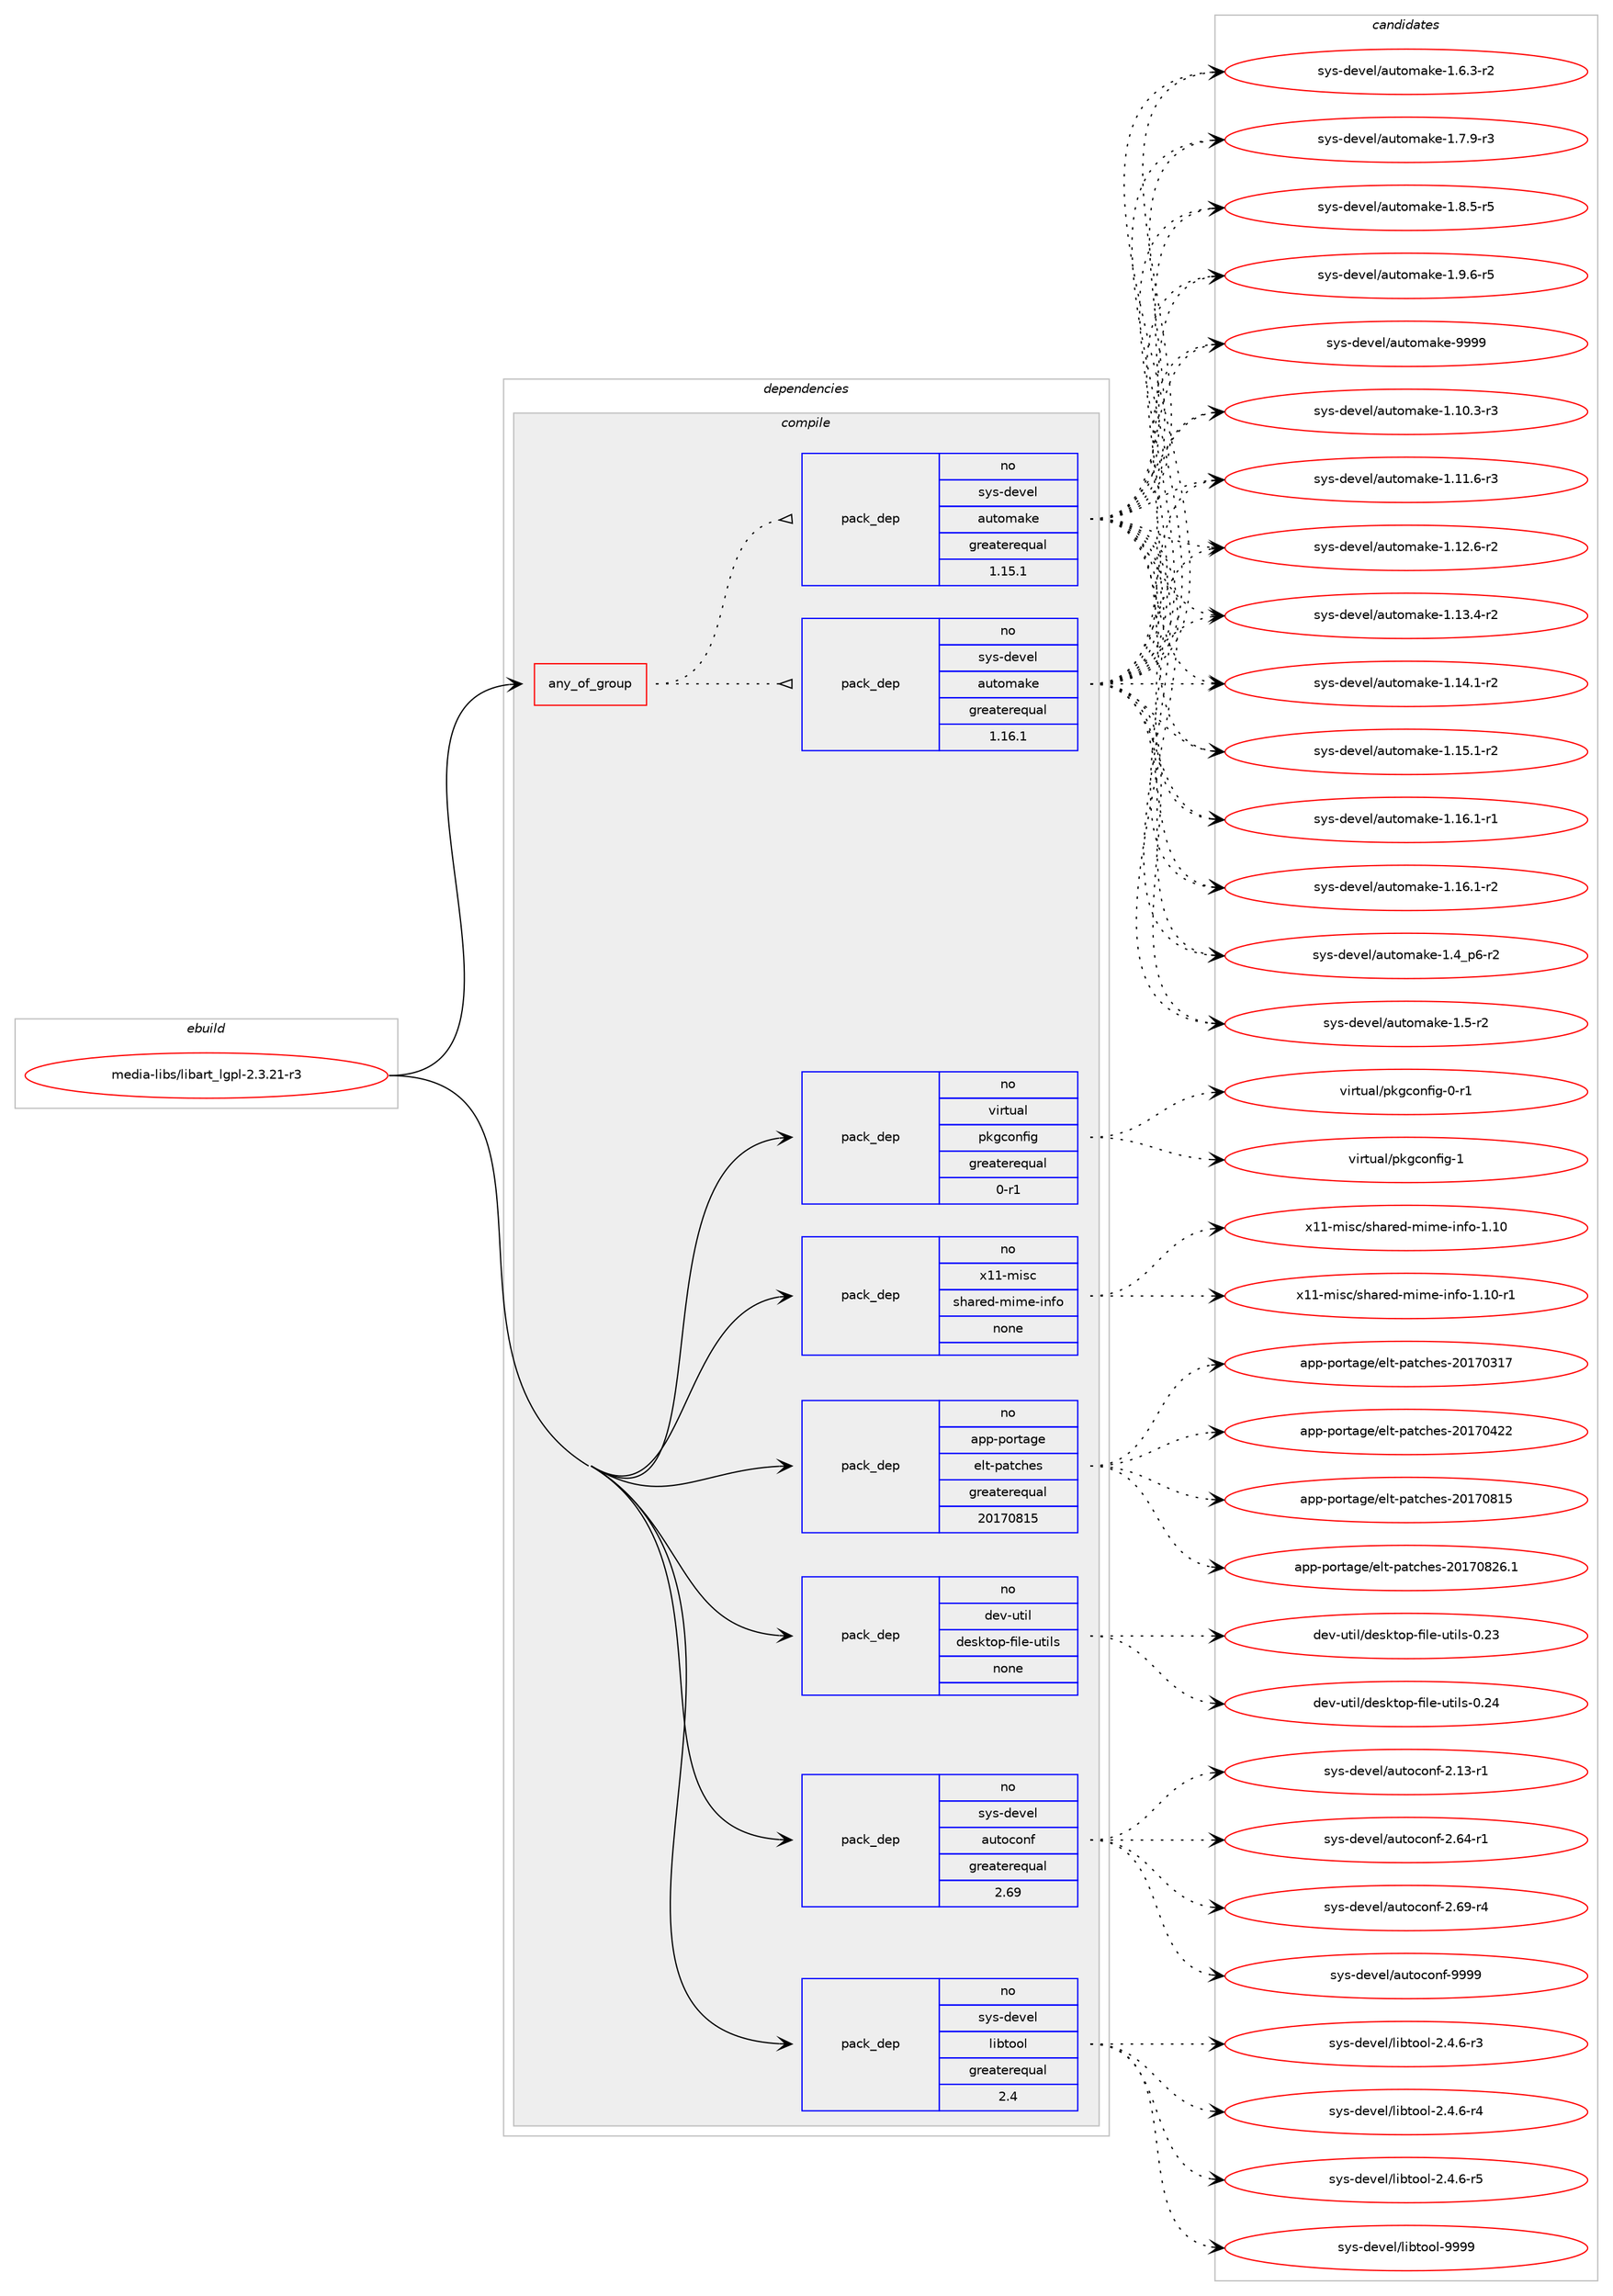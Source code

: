 digraph prolog {

# *************
# Graph options
# *************

newrank=true;
concentrate=true;
compound=true;
graph [rankdir=LR,fontname=Helvetica,fontsize=10,ranksep=1.5];#, ranksep=2.5, nodesep=0.2];
edge  [arrowhead=vee];
node  [fontname=Helvetica,fontsize=10];

# **********
# The ebuild
# **********

subgraph cluster_leftcol {
color=gray;
rank=same;
label=<<i>ebuild</i>>;
id [label="media-libs/libart_lgpl-2.3.21-r3", color=red, width=4, href="../media-libs/libart_lgpl-2.3.21-r3.svg"];
}

# ****************
# The dependencies
# ****************

subgraph cluster_midcol {
color=gray;
label=<<i>dependencies</i>>;
subgraph cluster_compile {
fillcolor="#eeeeee";
style=filled;
label=<<i>compile</i>>;
subgraph any13238 {
dependency786886 [label=<<TABLE BORDER="0" CELLBORDER="1" CELLSPACING="0" CELLPADDING="4"><TR><TD CELLPADDING="10">any_of_group</TD></TR></TABLE>>, shape=none, color=red];subgraph pack581833 {
dependency786887 [label=<<TABLE BORDER="0" CELLBORDER="1" CELLSPACING="0" CELLPADDING="4" WIDTH="220"><TR><TD ROWSPAN="6" CELLPADDING="30">pack_dep</TD></TR><TR><TD WIDTH="110">no</TD></TR><TR><TD>sys-devel</TD></TR><TR><TD>automake</TD></TR><TR><TD>greaterequal</TD></TR><TR><TD>1.16.1</TD></TR></TABLE>>, shape=none, color=blue];
}
dependency786886:e -> dependency786887:w [weight=20,style="dotted",arrowhead="oinv"];
subgraph pack581834 {
dependency786888 [label=<<TABLE BORDER="0" CELLBORDER="1" CELLSPACING="0" CELLPADDING="4" WIDTH="220"><TR><TD ROWSPAN="6" CELLPADDING="30">pack_dep</TD></TR><TR><TD WIDTH="110">no</TD></TR><TR><TD>sys-devel</TD></TR><TR><TD>automake</TD></TR><TR><TD>greaterequal</TD></TR><TR><TD>1.15.1</TD></TR></TABLE>>, shape=none, color=blue];
}
dependency786886:e -> dependency786888:w [weight=20,style="dotted",arrowhead="oinv"];
}
id:e -> dependency786886:w [weight=20,style="solid",arrowhead="vee"];
subgraph pack581835 {
dependency786889 [label=<<TABLE BORDER="0" CELLBORDER="1" CELLSPACING="0" CELLPADDING="4" WIDTH="220"><TR><TD ROWSPAN="6" CELLPADDING="30">pack_dep</TD></TR><TR><TD WIDTH="110">no</TD></TR><TR><TD>app-portage</TD></TR><TR><TD>elt-patches</TD></TR><TR><TD>greaterequal</TD></TR><TR><TD>20170815</TD></TR></TABLE>>, shape=none, color=blue];
}
id:e -> dependency786889:w [weight=20,style="solid",arrowhead="vee"];
subgraph pack581836 {
dependency786890 [label=<<TABLE BORDER="0" CELLBORDER="1" CELLSPACING="0" CELLPADDING="4" WIDTH="220"><TR><TD ROWSPAN="6" CELLPADDING="30">pack_dep</TD></TR><TR><TD WIDTH="110">no</TD></TR><TR><TD>dev-util</TD></TR><TR><TD>desktop-file-utils</TD></TR><TR><TD>none</TD></TR><TR><TD></TD></TR></TABLE>>, shape=none, color=blue];
}
id:e -> dependency786890:w [weight=20,style="solid",arrowhead="vee"];
subgraph pack581837 {
dependency786891 [label=<<TABLE BORDER="0" CELLBORDER="1" CELLSPACING="0" CELLPADDING="4" WIDTH="220"><TR><TD ROWSPAN="6" CELLPADDING="30">pack_dep</TD></TR><TR><TD WIDTH="110">no</TD></TR><TR><TD>sys-devel</TD></TR><TR><TD>autoconf</TD></TR><TR><TD>greaterequal</TD></TR><TR><TD>2.69</TD></TR></TABLE>>, shape=none, color=blue];
}
id:e -> dependency786891:w [weight=20,style="solid",arrowhead="vee"];
subgraph pack581838 {
dependency786892 [label=<<TABLE BORDER="0" CELLBORDER="1" CELLSPACING="0" CELLPADDING="4" WIDTH="220"><TR><TD ROWSPAN="6" CELLPADDING="30">pack_dep</TD></TR><TR><TD WIDTH="110">no</TD></TR><TR><TD>sys-devel</TD></TR><TR><TD>libtool</TD></TR><TR><TD>greaterequal</TD></TR><TR><TD>2.4</TD></TR></TABLE>>, shape=none, color=blue];
}
id:e -> dependency786892:w [weight=20,style="solid",arrowhead="vee"];
subgraph pack581839 {
dependency786893 [label=<<TABLE BORDER="0" CELLBORDER="1" CELLSPACING="0" CELLPADDING="4" WIDTH="220"><TR><TD ROWSPAN="6" CELLPADDING="30">pack_dep</TD></TR><TR><TD WIDTH="110">no</TD></TR><TR><TD>virtual</TD></TR><TR><TD>pkgconfig</TD></TR><TR><TD>greaterequal</TD></TR><TR><TD>0-r1</TD></TR></TABLE>>, shape=none, color=blue];
}
id:e -> dependency786893:w [weight=20,style="solid",arrowhead="vee"];
subgraph pack581840 {
dependency786894 [label=<<TABLE BORDER="0" CELLBORDER="1" CELLSPACING="0" CELLPADDING="4" WIDTH="220"><TR><TD ROWSPAN="6" CELLPADDING="30">pack_dep</TD></TR><TR><TD WIDTH="110">no</TD></TR><TR><TD>x11-misc</TD></TR><TR><TD>shared-mime-info</TD></TR><TR><TD>none</TD></TR><TR><TD></TD></TR></TABLE>>, shape=none, color=blue];
}
id:e -> dependency786894:w [weight=20,style="solid",arrowhead="vee"];
}
subgraph cluster_compileandrun {
fillcolor="#eeeeee";
style=filled;
label=<<i>compile and run</i>>;
}
subgraph cluster_run {
fillcolor="#eeeeee";
style=filled;
label=<<i>run</i>>;
}
}

# **************
# The candidates
# **************

subgraph cluster_choices {
rank=same;
color=gray;
label=<<i>candidates</i>>;

subgraph choice581833 {
color=black;
nodesep=1;
choice11512111545100101118101108479711711611110997107101454946494846514511451 [label="sys-devel/automake-1.10.3-r3", color=red, width=4,href="../sys-devel/automake-1.10.3-r3.svg"];
choice11512111545100101118101108479711711611110997107101454946494946544511451 [label="sys-devel/automake-1.11.6-r3", color=red, width=4,href="../sys-devel/automake-1.11.6-r3.svg"];
choice11512111545100101118101108479711711611110997107101454946495046544511450 [label="sys-devel/automake-1.12.6-r2", color=red, width=4,href="../sys-devel/automake-1.12.6-r2.svg"];
choice11512111545100101118101108479711711611110997107101454946495146524511450 [label="sys-devel/automake-1.13.4-r2", color=red, width=4,href="../sys-devel/automake-1.13.4-r2.svg"];
choice11512111545100101118101108479711711611110997107101454946495246494511450 [label="sys-devel/automake-1.14.1-r2", color=red, width=4,href="../sys-devel/automake-1.14.1-r2.svg"];
choice11512111545100101118101108479711711611110997107101454946495346494511450 [label="sys-devel/automake-1.15.1-r2", color=red, width=4,href="../sys-devel/automake-1.15.1-r2.svg"];
choice11512111545100101118101108479711711611110997107101454946495446494511449 [label="sys-devel/automake-1.16.1-r1", color=red, width=4,href="../sys-devel/automake-1.16.1-r1.svg"];
choice11512111545100101118101108479711711611110997107101454946495446494511450 [label="sys-devel/automake-1.16.1-r2", color=red, width=4,href="../sys-devel/automake-1.16.1-r2.svg"];
choice115121115451001011181011084797117116111109971071014549465295112544511450 [label="sys-devel/automake-1.4_p6-r2", color=red, width=4,href="../sys-devel/automake-1.4_p6-r2.svg"];
choice11512111545100101118101108479711711611110997107101454946534511450 [label="sys-devel/automake-1.5-r2", color=red, width=4,href="../sys-devel/automake-1.5-r2.svg"];
choice115121115451001011181011084797117116111109971071014549465446514511450 [label="sys-devel/automake-1.6.3-r2", color=red, width=4,href="../sys-devel/automake-1.6.3-r2.svg"];
choice115121115451001011181011084797117116111109971071014549465546574511451 [label="sys-devel/automake-1.7.9-r3", color=red, width=4,href="../sys-devel/automake-1.7.9-r3.svg"];
choice115121115451001011181011084797117116111109971071014549465646534511453 [label="sys-devel/automake-1.8.5-r5", color=red, width=4,href="../sys-devel/automake-1.8.5-r5.svg"];
choice115121115451001011181011084797117116111109971071014549465746544511453 [label="sys-devel/automake-1.9.6-r5", color=red, width=4,href="../sys-devel/automake-1.9.6-r5.svg"];
choice115121115451001011181011084797117116111109971071014557575757 [label="sys-devel/automake-9999", color=red, width=4,href="../sys-devel/automake-9999.svg"];
dependency786887:e -> choice11512111545100101118101108479711711611110997107101454946494846514511451:w [style=dotted,weight="100"];
dependency786887:e -> choice11512111545100101118101108479711711611110997107101454946494946544511451:w [style=dotted,weight="100"];
dependency786887:e -> choice11512111545100101118101108479711711611110997107101454946495046544511450:w [style=dotted,weight="100"];
dependency786887:e -> choice11512111545100101118101108479711711611110997107101454946495146524511450:w [style=dotted,weight="100"];
dependency786887:e -> choice11512111545100101118101108479711711611110997107101454946495246494511450:w [style=dotted,weight="100"];
dependency786887:e -> choice11512111545100101118101108479711711611110997107101454946495346494511450:w [style=dotted,weight="100"];
dependency786887:e -> choice11512111545100101118101108479711711611110997107101454946495446494511449:w [style=dotted,weight="100"];
dependency786887:e -> choice11512111545100101118101108479711711611110997107101454946495446494511450:w [style=dotted,weight="100"];
dependency786887:e -> choice115121115451001011181011084797117116111109971071014549465295112544511450:w [style=dotted,weight="100"];
dependency786887:e -> choice11512111545100101118101108479711711611110997107101454946534511450:w [style=dotted,weight="100"];
dependency786887:e -> choice115121115451001011181011084797117116111109971071014549465446514511450:w [style=dotted,weight="100"];
dependency786887:e -> choice115121115451001011181011084797117116111109971071014549465546574511451:w [style=dotted,weight="100"];
dependency786887:e -> choice115121115451001011181011084797117116111109971071014549465646534511453:w [style=dotted,weight="100"];
dependency786887:e -> choice115121115451001011181011084797117116111109971071014549465746544511453:w [style=dotted,weight="100"];
dependency786887:e -> choice115121115451001011181011084797117116111109971071014557575757:w [style=dotted,weight="100"];
}
subgraph choice581834 {
color=black;
nodesep=1;
choice11512111545100101118101108479711711611110997107101454946494846514511451 [label="sys-devel/automake-1.10.3-r3", color=red, width=4,href="../sys-devel/automake-1.10.3-r3.svg"];
choice11512111545100101118101108479711711611110997107101454946494946544511451 [label="sys-devel/automake-1.11.6-r3", color=red, width=4,href="../sys-devel/automake-1.11.6-r3.svg"];
choice11512111545100101118101108479711711611110997107101454946495046544511450 [label="sys-devel/automake-1.12.6-r2", color=red, width=4,href="../sys-devel/automake-1.12.6-r2.svg"];
choice11512111545100101118101108479711711611110997107101454946495146524511450 [label="sys-devel/automake-1.13.4-r2", color=red, width=4,href="../sys-devel/automake-1.13.4-r2.svg"];
choice11512111545100101118101108479711711611110997107101454946495246494511450 [label="sys-devel/automake-1.14.1-r2", color=red, width=4,href="../sys-devel/automake-1.14.1-r2.svg"];
choice11512111545100101118101108479711711611110997107101454946495346494511450 [label="sys-devel/automake-1.15.1-r2", color=red, width=4,href="../sys-devel/automake-1.15.1-r2.svg"];
choice11512111545100101118101108479711711611110997107101454946495446494511449 [label="sys-devel/automake-1.16.1-r1", color=red, width=4,href="../sys-devel/automake-1.16.1-r1.svg"];
choice11512111545100101118101108479711711611110997107101454946495446494511450 [label="sys-devel/automake-1.16.1-r2", color=red, width=4,href="../sys-devel/automake-1.16.1-r2.svg"];
choice115121115451001011181011084797117116111109971071014549465295112544511450 [label="sys-devel/automake-1.4_p6-r2", color=red, width=4,href="../sys-devel/automake-1.4_p6-r2.svg"];
choice11512111545100101118101108479711711611110997107101454946534511450 [label="sys-devel/automake-1.5-r2", color=red, width=4,href="../sys-devel/automake-1.5-r2.svg"];
choice115121115451001011181011084797117116111109971071014549465446514511450 [label="sys-devel/automake-1.6.3-r2", color=red, width=4,href="../sys-devel/automake-1.6.3-r2.svg"];
choice115121115451001011181011084797117116111109971071014549465546574511451 [label="sys-devel/automake-1.7.9-r3", color=red, width=4,href="../sys-devel/automake-1.7.9-r3.svg"];
choice115121115451001011181011084797117116111109971071014549465646534511453 [label="sys-devel/automake-1.8.5-r5", color=red, width=4,href="../sys-devel/automake-1.8.5-r5.svg"];
choice115121115451001011181011084797117116111109971071014549465746544511453 [label="sys-devel/automake-1.9.6-r5", color=red, width=4,href="../sys-devel/automake-1.9.6-r5.svg"];
choice115121115451001011181011084797117116111109971071014557575757 [label="sys-devel/automake-9999", color=red, width=4,href="../sys-devel/automake-9999.svg"];
dependency786888:e -> choice11512111545100101118101108479711711611110997107101454946494846514511451:w [style=dotted,weight="100"];
dependency786888:e -> choice11512111545100101118101108479711711611110997107101454946494946544511451:w [style=dotted,weight="100"];
dependency786888:e -> choice11512111545100101118101108479711711611110997107101454946495046544511450:w [style=dotted,weight="100"];
dependency786888:e -> choice11512111545100101118101108479711711611110997107101454946495146524511450:w [style=dotted,weight="100"];
dependency786888:e -> choice11512111545100101118101108479711711611110997107101454946495246494511450:w [style=dotted,weight="100"];
dependency786888:e -> choice11512111545100101118101108479711711611110997107101454946495346494511450:w [style=dotted,weight="100"];
dependency786888:e -> choice11512111545100101118101108479711711611110997107101454946495446494511449:w [style=dotted,weight="100"];
dependency786888:e -> choice11512111545100101118101108479711711611110997107101454946495446494511450:w [style=dotted,weight="100"];
dependency786888:e -> choice115121115451001011181011084797117116111109971071014549465295112544511450:w [style=dotted,weight="100"];
dependency786888:e -> choice11512111545100101118101108479711711611110997107101454946534511450:w [style=dotted,weight="100"];
dependency786888:e -> choice115121115451001011181011084797117116111109971071014549465446514511450:w [style=dotted,weight="100"];
dependency786888:e -> choice115121115451001011181011084797117116111109971071014549465546574511451:w [style=dotted,weight="100"];
dependency786888:e -> choice115121115451001011181011084797117116111109971071014549465646534511453:w [style=dotted,weight="100"];
dependency786888:e -> choice115121115451001011181011084797117116111109971071014549465746544511453:w [style=dotted,weight="100"];
dependency786888:e -> choice115121115451001011181011084797117116111109971071014557575757:w [style=dotted,weight="100"];
}
subgraph choice581835 {
color=black;
nodesep=1;
choice97112112451121111141169710310147101108116451129711699104101115455048495548514955 [label="app-portage/elt-patches-20170317", color=red, width=4,href="../app-portage/elt-patches-20170317.svg"];
choice97112112451121111141169710310147101108116451129711699104101115455048495548525050 [label="app-portage/elt-patches-20170422", color=red, width=4,href="../app-portage/elt-patches-20170422.svg"];
choice97112112451121111141169710310147101108116451129711699104101115455048495548564953 [label="app-portage/elt-patches-20170815", color=red, width=4,href="../app-portage/elt-patches-20170815.svg"];
choice971121124511211111411697103101471011081164511297116991041011154550484955485650544649 [label="app-portage/elt-patches-20170826.1", color=red, width=4,href="../app-portage/elt-patches-20170826.1.svg"];
dependency786889:e -> choice97112112451121111141169710310147101108116451129711699104101115455048495548514955:w [style=dotted,weight="100"];
dependency786889:e -> choice97112112451121111141169710310147101108116451129711699104101115455048495548525050:w [style=dotted,weight="100"];
dependency786889:e -> choice97112112451121111141169710310147101108116451129711699104101115455048495548564953:w [style=dotted,weight="100"];
dependency786889:e -> choice971121124511211111411697103101471011081164511297116991041011154550484955485650544649:w [style=dotted,weight="100"];
}
subgraph choice581836 {
color=black;
nodesep=1;
choice100101118451171161051084710010111510711611111245102105108101451171161051081154548465051 [label="dev-util/desktop-file-utils-0.23", color=red, width=4,href="../dev-util/desktop-file-utils-0.23.svg"];
choice100101118451171161051084710010111510711611111245102105108101451171161051081154548465052 [label="dev-util/desktop-file-utils-0.24", color=red, width=4,href="../dev-util/desktop-file-utils-0.24.svg"];
dependency786890:e -> choice100101118451171161051084710010111510711611111245102105108101451171161051081154548465051:w [style=dotted,weight="100"];
dependency786890:e -> choice100101118451171161051084710010111510711611111245102105108101451171161051081154548465052:w [style=dotted,weight="100"];
}
subgraph choice581837 {
color=black;
nodesep=1;
choice1151211154510010111810110847971171161119911111010245504649514511449 [label="sys-devel/autoconf-2.13-r1", color=red, width=4,href="../sys-devel/autoconf-2.13-r1.svg"];
choice1151211154510010111810110847971171161119911111010245504654524511449 [label="sys-devel/autoconf-2.64-r1", color=red, width=4,href="../sys-devel/autoconf-2.64-r1.svg"];
choice1151211154510010111810110847971171161119911111010245504654574511452 [label="sys-devel/autoconf-2.69-r4", color=red, width=4,href="../sys-devel/autoconf-2.69-r4.svg"];
choice115121115451001011181011084797117116111991111101024557575757 [label="sys-devel/autoconf-9999", color=red, width=4,href="../sys-devel/autoconf-9999.svg"];
dependency786891:e -> choice1151211154510010111810110847971171161119911111010245504649514511449:w [style=dotted,weight="100"];
dependency786891:e -> choice1151211154510010111810110847971171161119911111010245504654524511449:w [style=dotted,weight="100"];
dependency786891:e -> choice1151211154510010111810110847971171161119911111010245504654574511452:w [style=dotted,weight="100"];
dependency786891:e -> choice115121115451001011181011084797117116111991111101024557575757:w [style=dotted,weight="100"];
}
subgraph choice581838 {
color=black;
nodesep=1;
choice1151211154510010111810110847108105981161111111084550465246544511451 [label="sys-devel/libtool-2.4.6-r3", color=red, width=4,href="../sys-devel/libtool-2.4.6-r3.svg"];
choice1151211154510010111810110847108105981161111111084550465246544511452 [label="sys-devel/libtool-2.4.6-r4", color=red, width=4,href="../sys-devel/libtool-2.4.6-r4.svg"];
choice1151211154510010111810110847108105981161111111084550465246544511453 [label="sys-devel/libtool-2.4.6-r5", color=red, width=4,href="../sys-devel/libtool-2.4.6-r5.svg"];
choice1151211154510010111810110847108105981161111111084557575757 [label="sys-devel/libtool-9999", color=red, width=4,href="../sys-devel/libtool-9999.svg"];
dependency786892:e -> choice1151211154510010111810110847108105981161111111084550465246544511451:w [style=dotted,weight="100"];
dependency786892:e -> choice1151211154510010111810110847108105981161111111084550465246544511452:w [style=dotted,weight="100"];
dependency786892:e -> choice1151211154510010111810110847108105981161111111084550465246544511453:w [style=dotted,weight="100"];
dependency786892:e -> choice1151211154510010111810110847108105981161111111084557575757:w [style=dotted,weight="100"];
}
subgraph choice581839 {
color=black;
nodesep=1;
choice11810511411611797108471121071039911111010210510345484511449 [label="virtual/pkgconfig-0-r1", color=red, width=4,href="../virtual/pkgconfig-0-r1.svg"];
choice1181051141161179710847112107103991111101021051034549 [label="virtual/pkgconfig-1", color=red, width=4,href="../virtual/pkgconfig-1.svg"];
dependency786893:e -> choice11810511411611797108471121071039911111010210510345484511449:w [style=dotted,weight="100"];
dependency786893:e -> choice1181051141161179710847112107103991111101021051034549:w [style=dotted,weight="100"];
}
subgraph choice581840 {
color=black;
nodesep=1;
choice12049494510910511599471151049711410110045109105109101451051101021114549464948 [label="x11-misc/shared-mime-info-1.10", color=red, width=4,href="../x11-misc/shared-mime-info-1.10.svg"];
choice120494945109105115994711510497114101100451091051091014510511010211145494649484511449 [label="x11-misc/shared-mime-info-1.10-r1", color=red, width=4,href="../x11-misc/shared-mime-info-1.10-r1.svg"];
dependency786894:e -> choice12049494510910511599471151049711410110045109105109101451051101021114549464948:w [style=dotted,weight="100"];
dependency786894:e -> choice120494945109105115994711510497114101100451091051091014510511010211145494649484511449:w [style=dotted,weight="100"];
}
}

}
